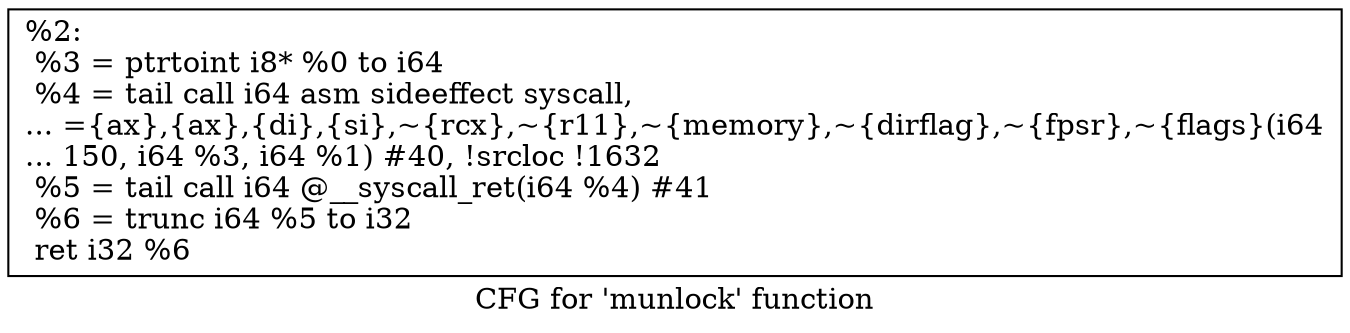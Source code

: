 digraph "CFG for 'munlock' function" {
	label="CFG for 'munlock' function";

	Node0x1e5e9e0 [shape=record,label="{%2:\l  %3 = ptrtoint i8* %0 to i64\l  %4 = tail call i64 asm sideeffect syscall,\l... =\{ax\},\{ax\},\{di\},\{si\},~\{rcx\},~\{r11\},~\{memory\},~\{dirflag\},~\{fpsr\},~\{flags\}(i64\l... 150, i64 %3, i64 %1) #40, !srcloc !1632\l  %5 = tail call i64 @__syscall_ret(i64 %4) #41\l  %6 = trunc i64 %5 to i32\l  ret i32 %6\l}"];
}
